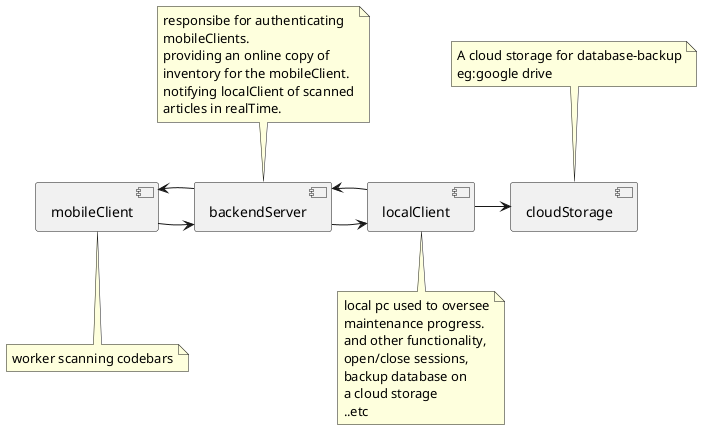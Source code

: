 @startuml flow

component mobileClient 

component backendServer

component localClient

component cloudStorage

mobileClient -> backendServer
backendServer -> mobileClient 

backendServer -> localClient
localClient -> backendServer

localClient -> cloudStorage

note bottom of localClient
    local pc used to oversee
    maintenance progress.
    and other functionality,
    open/close sessions,
    backup database on
    a cloud storage
    ..etc
end note

note bottom of mobileClient
    worker scanning codebars
end note

note top of backendServer
    responsibe for authenticating
    mobileClients.
    providing an online copy of
    inventory for the mobileClient.
    notifying localClient of scanned
    articles in realTime.
end note

note top of cloudStorage
    A cloud storage for database-backup
    eg:google drive
end note

@enduml